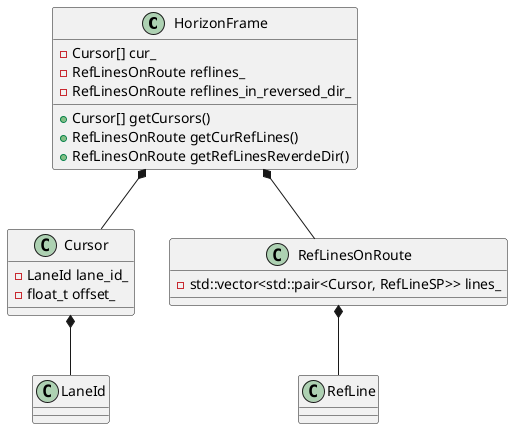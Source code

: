 @startuml
class HorizonFrame {
    - Cursor[] cur_
    - RefLinesOnRoute reflines_
    - RefLinesOnRoute reflines_in_reversed_dir_
    + Cursor[] getCursors()
    + RefLinesOnRoute getCurRefLines()
    + RefLinesOnRoute getRefLinesReverdeDir()
}
HorizonFrame *-- Cursor
HorizonFrame *-- RefLinesOnRoute

class Cursor {
    - LaneId lane_id_
    - float_t offset_
}
Cursor *-- LaneId

class RefLinesOnRoute {
    - std::vector<std::pair<Cursor, RefLineSP>> lines_
}
RefLinesOnRoute *-- RefLine

@enduml